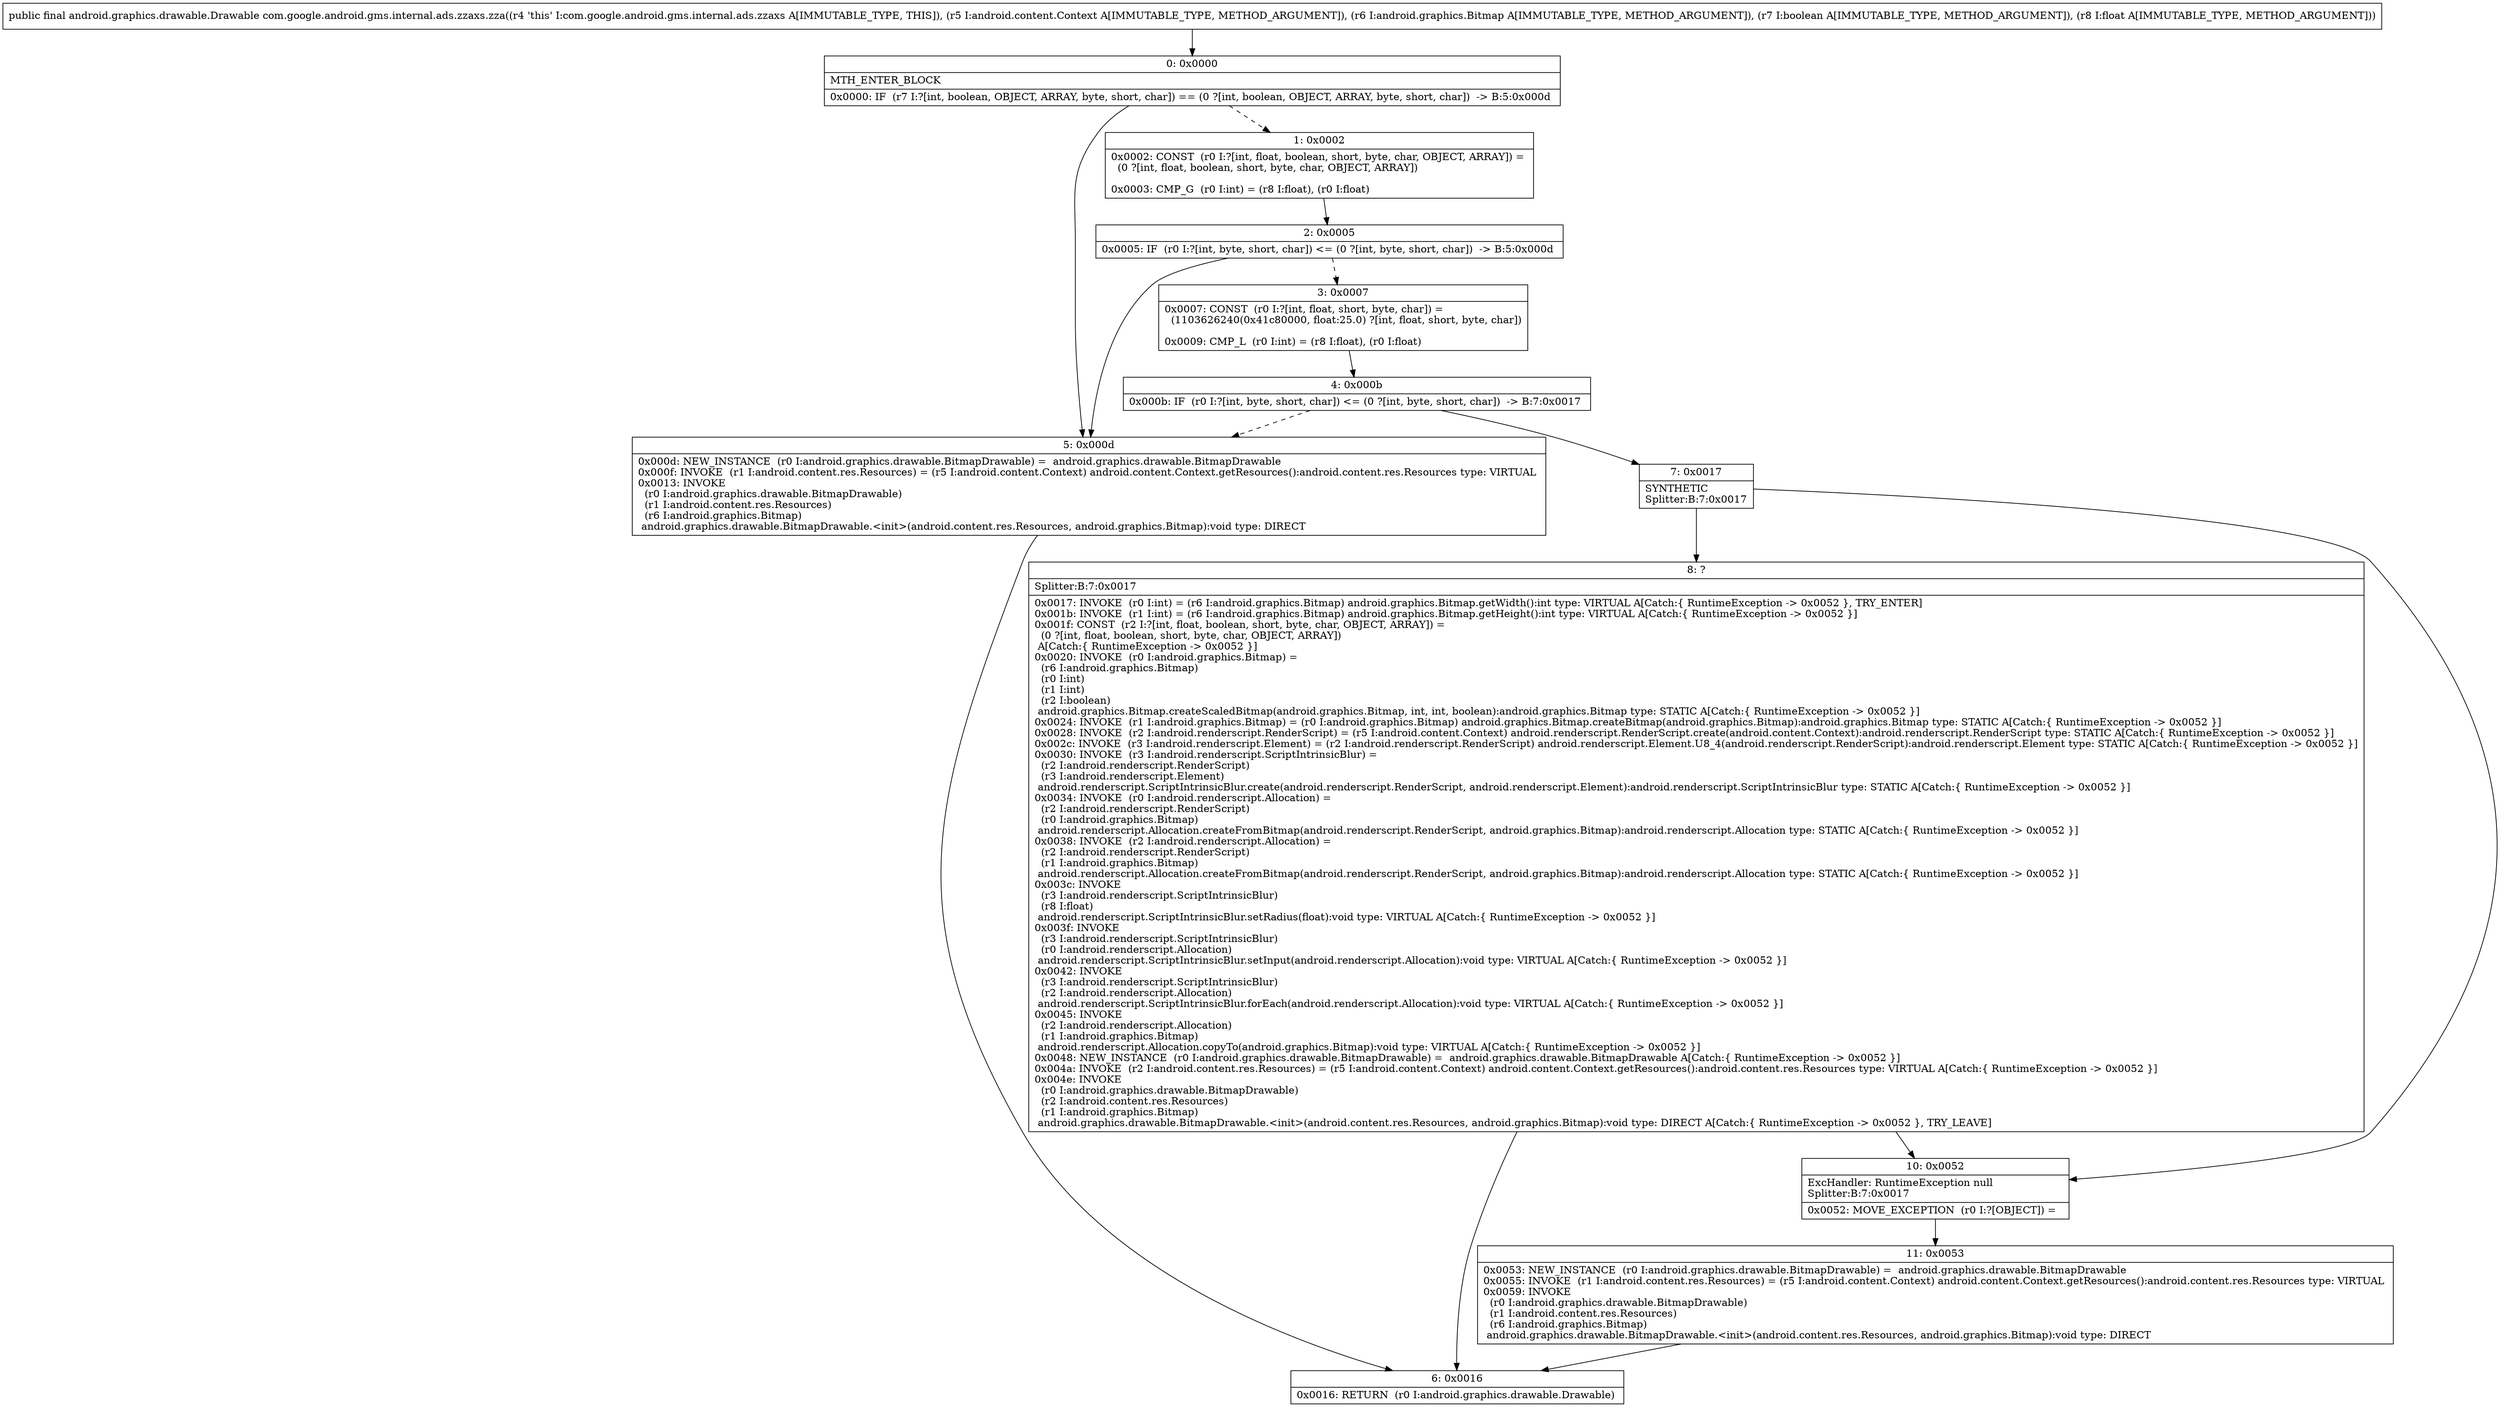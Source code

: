 digraph "CFG forcom.google.android.gms.internal.ads.zzaxs.zza(Landroid\/content\/Context;Landroid\/graphics\/Bitmap;ZF)Landroid\/graphics\/drawable\/Drawable;" {
Node_0 [shape=record,label="{0\:\ 0x0000|MTH_ENTER_BLOCK\l|0x0000: IF  (r7 I:?[int, boolean, OBJECT, ARRAY, byte, short, char]) == (0 ?[int, boolean, OBJECT, ARRAY, byte, short, char])  \-\> B:5:0x000d \l}"];
Node_1 [shape=record,label="{1\:\ 0x0002|0x0002: CONST  (r0 I:?[int, float, boolean, short, byte, char, OBJECT, ARRAY]) = \l  (0 ?[int, float, boolean, short, byte, char, OBJECT, ARRAY])\l \l0x0003: CMP_G  (r0 I:int) = (r8 I:float), (r0 I:float) \l}"];
Node_2 [shape=record,label="{2\:\ 0x0005|0x0005: IF  (r0 I:?[int, byte, short, char]) \<= (0 ?[int, byte, short, char])  \-\> B:5:0x000d \l}"];
Node_3 [shape=record,label="{3\:\ 0x0007|0x0007: CONST  (r0 I:?[int, float, short, byte, char]) = \l  (1103626240(0x41c80000, float:25.0) ?[int, float, short, byte, char])\l \l0x0009: CMP_L  (r0 I:int) = (r8 I:float), (r0 I:float) \l}"];
Node_4 [shape=record,label="{4\:\ 0x000b|0x000b: IF  (r0 I:?[int, byte, short, char]) \<= (0 ?[int, byte, short, char])  \-\> B:7:0x0017 \l}"];
Node_5 [shape=record,label="{5\:\ 0x000d|0x000d: NEW_INSTANCE  (r0 I:android.graphics.drawable.BitmapDrawable) =  android.graphics.drawable.BitmapDrawable \l0x000f: INVOKE  (r1 I:android.content.res.Resources) = (r5 I:android.content.Context) android.content.Context.getResources():android.content.res.Resources type: VIRTUAL \l0x0013: INVOKE  \l  (r0 I:android.graphics.drawable.BitmapDrawable)\l  (r1 I:android.content.res.Resources)\l  (r6 I:android.graphics.Bitmap)\l android.graphics.drawable.BitmapDrawable.\<init\>(android.content.res.Resources, android.graphics.Bitmap):void type: DIRECT \l}"];
Node_6 [shape=record,label="{6\:\ 0x0016|0x0016: RETURN  (r0 I:android.graphics.drawable.Drawable) \l}"];
Node_7 [shape=record,label="{7\:\ 0x0017|SYNTHETIC\lSplitter:B:7:0x0017\l}"];
Node_8 [shape=record,label="{8\:\ ?|Splitter:B:7:0x0017\l|0x0017: INVOKE  (r0 I:int) = (r6 I:android.graphics.Bitmap) android.graphics.Bitmap.getWidth():int type: VIRTUAL A[Catch:\{ RuntimeException \-\> 0x0052 \}, TRY_ENTER]\l0x001b: INVOKE  (r1 I:int) = (r6 I:android.graphics.Bitmap) android.graphics.Bitmap.getHeight():int type: VIRTUAL A[Catch:\{ RuntimeException \-\> 0x0052 \}]\l0x001f: CONST  (r2 I:?[int, float, boolean, short, byte, char, OBJECT, ARRAY]) = \l  (0 ?[int, float, boolean, short, byte, char, OBJECT, ARRAY])\l A[Catch:\{ RuntimeException \-\> 0x0052 \}]\l0x0020: INVOKE  (r0 I:android.graphics.Bitmap) = \l  (r6 I:android.graphics.Bitmap)\l  (r0 I:int)\l  (r1 I:int)\l  (r2 I:boolean)\l android.graphics.Bitmap.createScaledBitmap(android.graphics.Bitmap, int, int, boolean):android.graphics.Bitmap type: STATIC A[Catch:\{ RuntimeException \-\> 0x0052 \}]\l0x0024: INVOKE  (r1 I:android.graphics.Bitmap) = (r0 I:android.graphics.Bitmap) android.graphics.Bitmap.createBitmap(android.graphics.Bitmap):android.graphics.Bitmap type: STATIC A[Catch:\{ RuntimeException \-\> 0x0052 \}]\l0x0028: INVOKE  (r2 I:android.renderscript.RenderScript) = (r5 I:android.content.Context) android.renderscript.RenderScript.create(android.content.Context):android.renderscript.RenderScript type: STATIC A[Catch:\{ RuntimeException \-\> 0x0052 \}]\l0x002c: INVOKE  (r3 I:android.renderscript.Element) = (r2 I:android.renderscript.RenderScript) android.renderscript.Element.U8_4(android.renderscript.RenderScript):android.renderscript.Element type: STATIC A[Catch:\{ RuntimeException \-\> 0x0052 \}]\l0x0030: INVOKE  (r3 I:android.renderscript.ScriptIntrinsicBlur) = \l  (r2 I:android.renderscript.RenderScript)\l  (r3 I:android.renderscript.Element)\l android.renderscript.ScriptIntrinsicBlur.create(android.renderscript.RenderScript, android.renderscript.Element):android.renderscript.ScriptIntrinsicBlur type: STATIC A[Catch:\{ RuntimeException \-\> 0x0052 \}]\l0x0034: INVOKE  (r0 I:android.renderscript.Allocation) = \l  (r2 I:android.renderscript.RenderScript)\l  (r0 I:android.graphics.Bitmap)\l android.renderscript.Allocation.createFromBitmap(android.renderscript.RenderScript, android.graphics.Bitmap):android.renderscript.Allocation type: STATIC A[Catch:\{ RuntimeException \-\> 0x0052 \}]\l0x0038: INVOKE  (r2 I:android.renderscript.Allocation) = \l  (r2 I:android.renderscript.RenderScript)\l  (r1 I:android.graphics.Bitmap)\l android.renderscript.Allocation.createFromBitmap(android.renderscript.RenderScript, android.graphics.Bitmap):android.renderscript.Allocation type: STATIC A[Catch:\{ RuntimeException \-\> 0x0052 \}]\l0x003c: INVOKE  \l  (r3 I:android.renderscript.ScriptIntrinsicBlur)\l  (r8 I:float)\l android.renderscript.ScriptIntrinsicBlur.setRadius(float):void type: VIRTUAL A[Catch:\{ RuntimeException \-\> 0x0052 \}]\l0x003f: INVOKE  \l  (r3 I:android.renderscript.ScriptIntrinsicBlur)\l  (r0 I:android.renderscript.Allocation)\l android.renderscript.ScriptIntrinsicBlur.setInput(android.renderscript.Allocation):void type: VIRTUAL A[Catch:\{ RuntimeException \-\> 0x0052 \}]\l0x0042: INVOKE  \l  (r3 I:android.renderscript.ScriptIntrinsicBlur)\l  (r2 I:android.renderscript.Allocation)\l android.renderscript.ScriptIntrinsicBlur.forEach(android.renderscript.Allocation):void type: VIRTUAL A[Catch:\{ RuntimeException \-\> 0x0052 \}]\l0x0045: INVOKE  \l  (r2 I:android.renderscript.Allocation)\l  (r1 I:android.graphics.Bitmap)\l android.renderscript.Allocation.copyTo(android.graphics.Bitmap):void type: VIRTUAL A[Catch:\{ RuntimeException \-\> 0x0052 \}]\l0x0048: NEW_INSTANCE  (r0 I:android.graphics.drawable.BitmapDrawable) =  android.graphics.drawable.BitmapDrawable A[Catch:\{ RuntimeException \-\> 0x0052 \}]\l0x004a: INVOKE  (r2 I:android.content.res.Resources) = (r5 I:android.content.Context) android.content.Context.getResources():android.content.res.Resources type: VIRTUAL A[Catch:\{ RuntimeException \-\> 0x0052 \}]\l0x004e: INVOKE  \l  (r0 I:android.graphics.drawable.BitmapDrawable)\l  (r2 I:android.content.res.Resources)\l  (r1 I:android.graphics.Bitmap)\l android.graphics.drawable.BitmapDrawable.\<init\>(android.content.res.Resources, android.graphics.Bitmap):void type: DIRECT A[Catch:\{ RuntimeException \-\> 0x0052 \}, TRY_LEAVE]\l}"];
Node_10 [shape=record,label="{10\:\ 0x0052|ExcHandler: RuntimeException null\lSplitter:B:7:0x0017\l|0x0052: MOVE_EXCEPTION  (r0 I:?[OBJECT]) =  \l}"];
Node_11 [shape=record,label="{11\:\ 0x0053|0x0053: NEW_INSTANCE  (r0 I:android.graphics.drawable.BitmapDrawable) =  android.graphics.drawable.BitmapDrawable \l0x0055: INVOKE  (r1 I:android.content.res.Resources) = (r5 I:android.content.Context) android.content.Context.getResources():android.content.res.Resources type: VIRTUAL \l0x0059: INVOKE  \l  (r0 I:android.graphics.drawable.BitmapDrawable)\l  (r1 I:android.content.res.Resources)\l  (r6 I:android.graphics.Bitmap)\l android.graphics.drawable.BitmapDrawable.\<init\>(android.content.res.Resources, android.graphics.Bitmap):void type: DIRECT \l}"];
MethodNode[shape=record,label="{public final android.graphics.drawable.Drawable com.google.android.gms.internal.ads.zzaxs.zza((r4 'this' I:com.google.android.gms.internal.ads.zzaxs A[IMMUTABLE_TYPE, THIS]), (r5 I:android.content.Context A[IMMUTABLE_TYPE, METHOD_ARGUMENT]), (r6 I:android.graphics.Bitmap A[IMMUTABLE_TYPE, METHOD_ARGUMENT]), (r7 I:boolean A[IMMUTABLE_TYPE, METHOD_ARGUMENT]), (r8 I:float A[IMMUTABLE_TYPE, METHOD_ARGUMENT])) }"];
MethodNode -> Node_0;
Node_0 -> Node_1[style=dashed];
Node_0 -> Node_5;
Node_1 -> Node_2;
Node_2 -> Node_3[style=dashed];
Node_2 -> Node_5;
Node_3 -> Node_4;
Node_4 -> Node_5[style=dashed];
Node_4 -> Node_7;
Node_5 -> Node_6;
Node_7 -> Node_8;
Node_7 -> Node_10;
Node_8 -> Node_10;
Node_8 -> Node_6;
Node_10 -> Node_11;
Node_11 -> Node_6;
}

